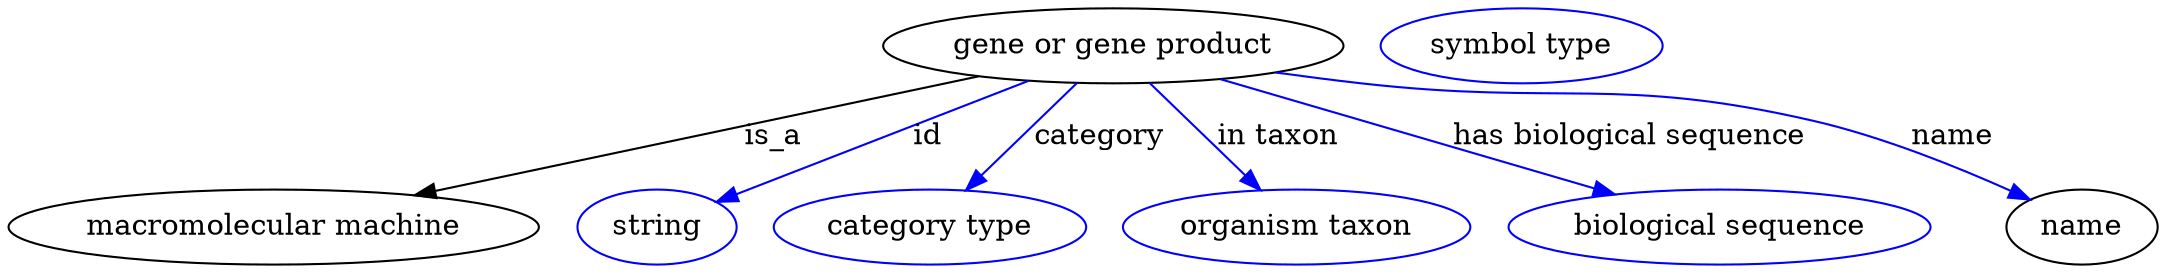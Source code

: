 digraph {
	graph [bb="0,0,835.94,123"];
	node [label="\N"];
	"gene or gene product"	[height=0.5,
		label="gene or gene product",
		pos="429.39,105",
		width=2.3651];
	"macromolecular machine"	[height=0.5,
		pos="101.39,18",
		width=2.8164];
	"gene or gene product" -> "macromolecular machine"	[label=is_a,
		lp="296.39,61.5",
		pos="e,156.26,33.218 377.78,90.625 320.5,75.781 227.97,51.802 165.94,35.727"];
	id	[color=blue,
		height=0.5,
		label=string,
		pos="251.39,18",
		width=0.84854];
	"gene or gene product" -> id	[color=blue,
		label=id,
		lp="356.89,61.5",
		pos="e,274.37,29.975 396.33,88.211 364.16,72.853 315.61,49.667 283.71,34.431",
		style=solid];
	category	[color=blue,
		height=0.5,
		label="category type",
		pos="358.39,18",
		width=1.6249];
	"gene or gene product" -> category	[color=blue,
		label=category,
		lp="421.89,61.5",
		pos="e,372.39,35.758 415.36,87.207 404.96,74.75 390.61,57.573 378.92,43.574",
		style=solid];
	"in taxon"	[color=blue,
		height=0.5,
		label="organism taxon",
		pos="500.39,18",
		width=1.8234];
	"gene or gene product" -> "in taxon"	[color=blue,
		label="in taxon",
		lp="491.89,61.5",
		pos="e,486.39,35.758 443.42,87.207 453.82,74.75 468.17,57.573 479.86,43.574",
		style=solid];
	"has biological sequence"	[color=blue,
		height=0.5,
		label="biological sequence",
		pos="664.39,18",
		width=2.2387];
	"gene or gene product" -> "has biological sequence"	[color=blue,
		label="has biological sequence",
		lp="626.39,61.5",
		pos="e,623.93,33.636 470.32,89.194 510.42,74.69 571.6,52.564 614.52,37.039",
		style=solid];
	name	[height=0.5,
		pos="805.39,18",
		width=0.84854];
	"gene or gene product" -> name	[color=blue,
		label=name,
		lp="750.89,61.5",
		pos="e,784.25,31.106 490.21,92.316 501.23,90.394 512.64,88.533 523.39,87 599.48,76.153 621.22,89.164 695.39,69 723.6,61.33 753.7,47.191 \
775.27,35.901",
		style=solid];
	"macromolecular machine_name"	[color=blue,
		height=0.5,
		label="symbol type",
		pos="587.39,105",
		width=1.5165];
}
